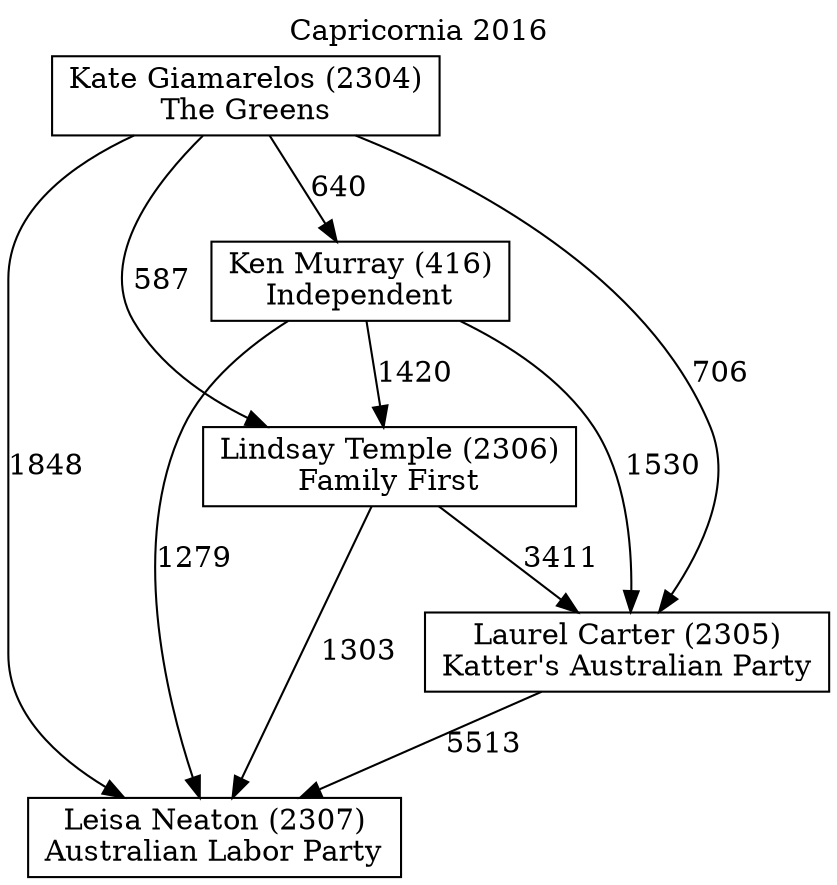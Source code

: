 // House preference flow
digraph "Leisa Neaton (2307)_Capricornia_2016" {
	graph [label="Capricornia 2016" labelloc=t mclimit=10]
	node [shape=box]
	"Kate Giamarelos (2304)" [label="Kate Giamarelos (2304)
The Greens"]
	"Ken Murray (416)" [label="Ken Murray (416)
Independent"]
	"Laurel Carter (2305)" [label="Laurel Carter (2305)
Katter's Australian Party"]
	"Leisa Neaton (2307)" [label="Leisa Neaton (2307)
Australian Labor Party"]
	"Lindsay Temple (2306)" [label="Lindsay Temple (2306)
Family First"]
	"Kate Giamarelos (2304)" -> "Ken Murray (416)" [label=640]
	"Kate Giamarelos (2304)" -> "Laurel Carter (2305)" [label=706]
	"Kate Giamarelos (2304)" -> "Leisa Neaton (2307)" [label=1848]
	"Kate Giamarelos (2304)" -> "Lindsay Temple (2306)" [label=587]
	"Ken Murray (416)" -> "Laurel Carter (2305)" [label=1530]
	"Ken Murray (416)" -> "Leisa Neaton (2307)" [label=1279]
	"Ken Murray (416)" -> "Lindsay Temple (2306)" [label=1420]
	"Laurel Carter (2305)" -> "Leisa Neaton (2307)" [label=5513]
	"Lindsay Temple (2306)" -> "Laurel Carter (2305)" [label=3411]
	"Lindsay Temple (2306)" -> "Leisa Neaton (2307)" [label=1303]
}
